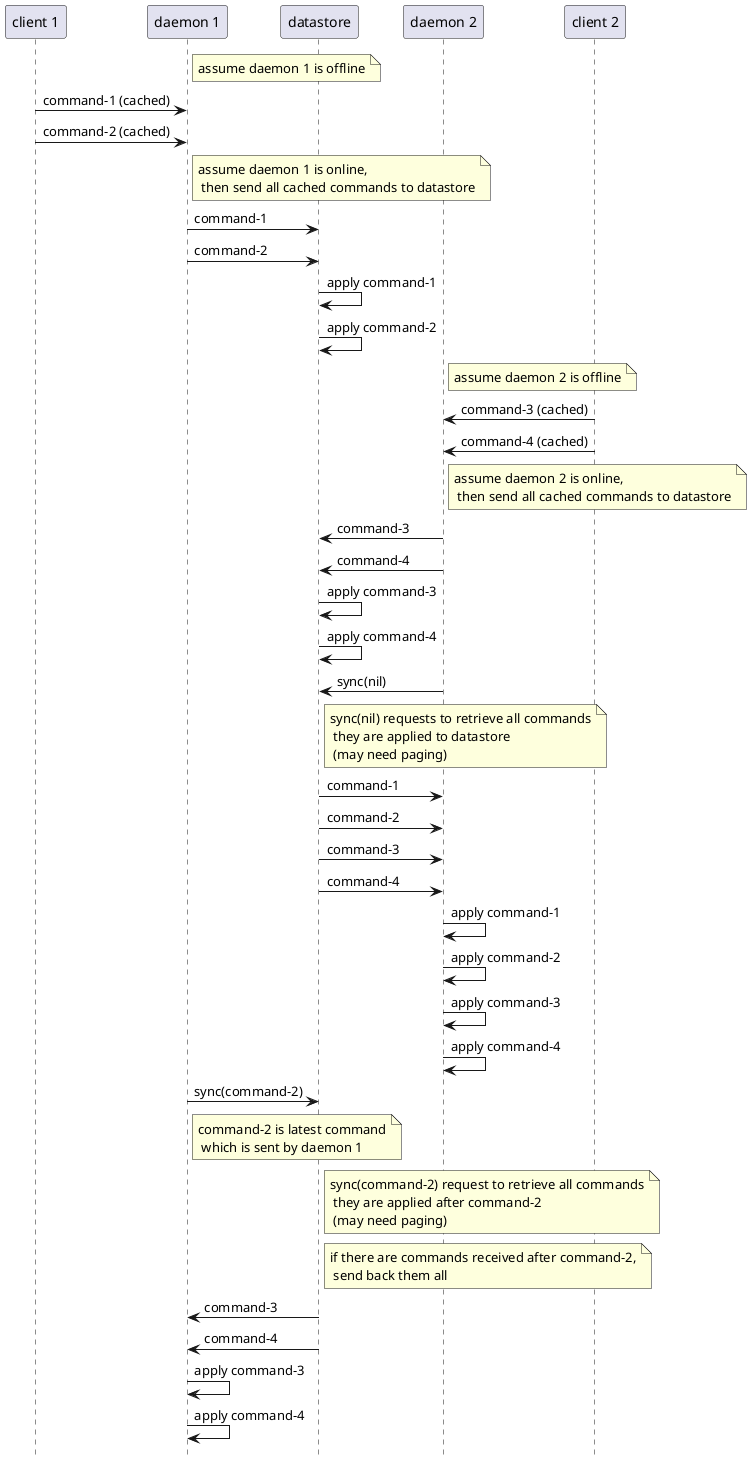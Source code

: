 @startuml

hide footbox

participant "client 1"  as c1
participant "daemon 1"  as d1
participant "datastore" as ds
participant "daemon 2"  as d2
participant "client 2"  as c2


note right of d1 : assume daemon 1 is offline
c1 -> d1 : command-1 (cached)
c1 -> d1 : command-2 (cached)

note right of d1 : assume daemon 1 is online,\n then send all cached commands to datastore
d1 -> ds : command-1
d1 -> ds : command-2

ds -> ds : apply command-1
ds -> ds : apply command-2

note right of d2 : assume daemon 2 is offline
d2 <- c2 : command-3 (cached)
d2 <- c2 : command-4 (cached)

note right of d2 : assume daemon 2 is online,\n then send all cached commands to datastore
ds <- d2 : command-3
ds <- d2 : command-4

ds -> ds : apply command-3
ds -> ds : apply command-4

ds <- d2 : sync(nil)
note right of ds: sync(nil) requests to retrieve all commands\n they are applied to datastore\n (may need paging)
ds -> d2 : command-1
ds -> d2 : command-2
ds -> d2 : command-3
ds -> d2 : command-4
d2 -> d2 : apply command-1
d2 -> d2 : apply command-2
d2 -> d2 : apply command-3
d2 -> d2 : apply command-4

d1 -> ds : sync(command-2)
note right of d1 : command-2 is latest command\n which is sent by daemon 1
note right of ds : sync(command-2) request to retrieve all commands\n they are applied after command-2\n (may need paging)
note right of ds : if there are commands received after command-2,\n send back them all
d1 <- ds : command-3
d1 <- ds : command-4
d1 -> d1 : apply command-3
d1 -> d1 : apply command-4

@enduml
